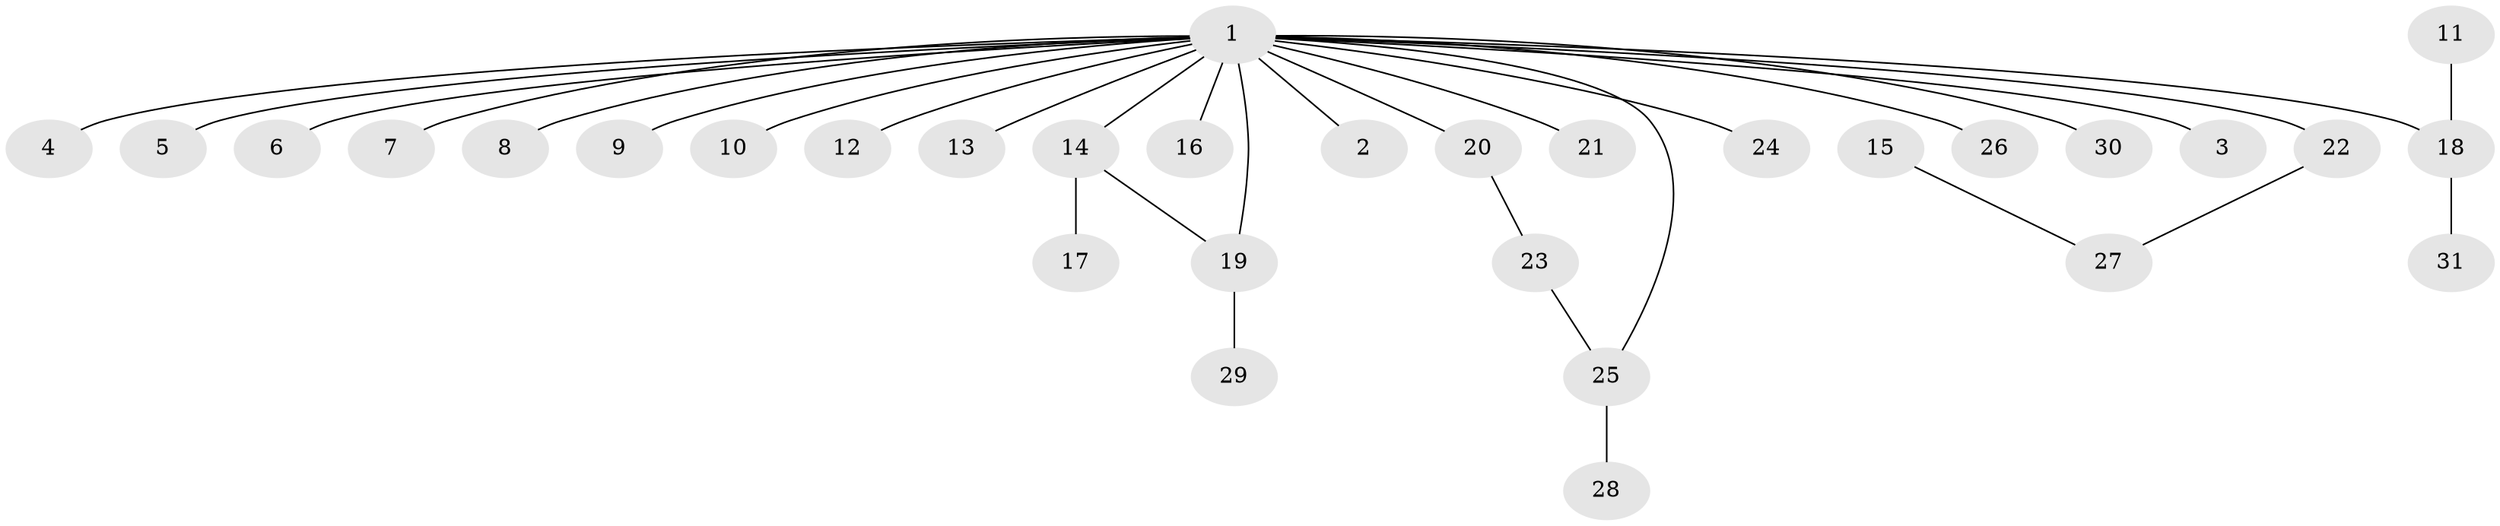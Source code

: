 // original degree distribution, {9: 0.01639344262295082, 15: 0.01639344262295082, 3: 0.06557377049180328, 5: 0.03278688524590164, 2: 0.16393442622950818, 4: 0.08196721311475409, 1: 0.6229508196721312}
// Generated by graph-tools (version 1.1) at 2025/26/03/09/25 03:26:01]
// undirected, 31 vertices, 32 edges
graph export_dot {
graph [start="1"]
  node [color=gray90,style=filled];
  1;
  2;
  3;
  4;
  5;
  6;
  7;
  8;
  9;
  10;
  11;
  12;
  13;
  14;
  15;
  16;
  17;
  18;
  19;
  20;
  21;
  22;
  23;
  24;
  25;
  26;
  27;
  28;
  29;
  30;
  31;
  1 -- 2 [weight=1.0];
  1 -- 3 [weight=1.0];
  1 -- 4 [weight=1.0];
  1 -- 5 [weight=1.0];
  1 -- 6 [weight=1.0];
  1 -- 7 [weight=1.0];
  1 -- 8 [weight=1.0];
  1 -- 9 [weight=1.0];
  1 -- 10 [weight=1.0];
  1 -- 12 [weight=1.0];
  1 -- 13 [weight=1.0];
  1 -- 14 [weight=1.0];
  1 -- 16 [weight=1.0];
  1 -- 18 [weight=1.0];
  1 -- 19 [weight=1.0];
  1 -- 20 [weight=1.0];
  1 -- 21 [weight=1.0];
  1 -- 22 [weight=1.0];
  1 -- 24 [weight=1.0];
  1 -- 25 [weight=1.0];
  1 -- 26 [weight=1.0];
  1 -- 30 [weight=1.0];
  11 -- 18 [weight=1.0];
  14 -- 17 [weight=1.0];
  14 -- 19 [weight=1.0];
  15 -- 27 [weight=1.0];
  18 -- 31 [weight=1.0];
  19 -- 29 [weight=1.0];
  20 -- 23 [weight=1.0];
  22 -- 27 [weight=1.0];
  23 -- 25 [weight=1.0];
  25 -- 28 [weight=1.0];
}

